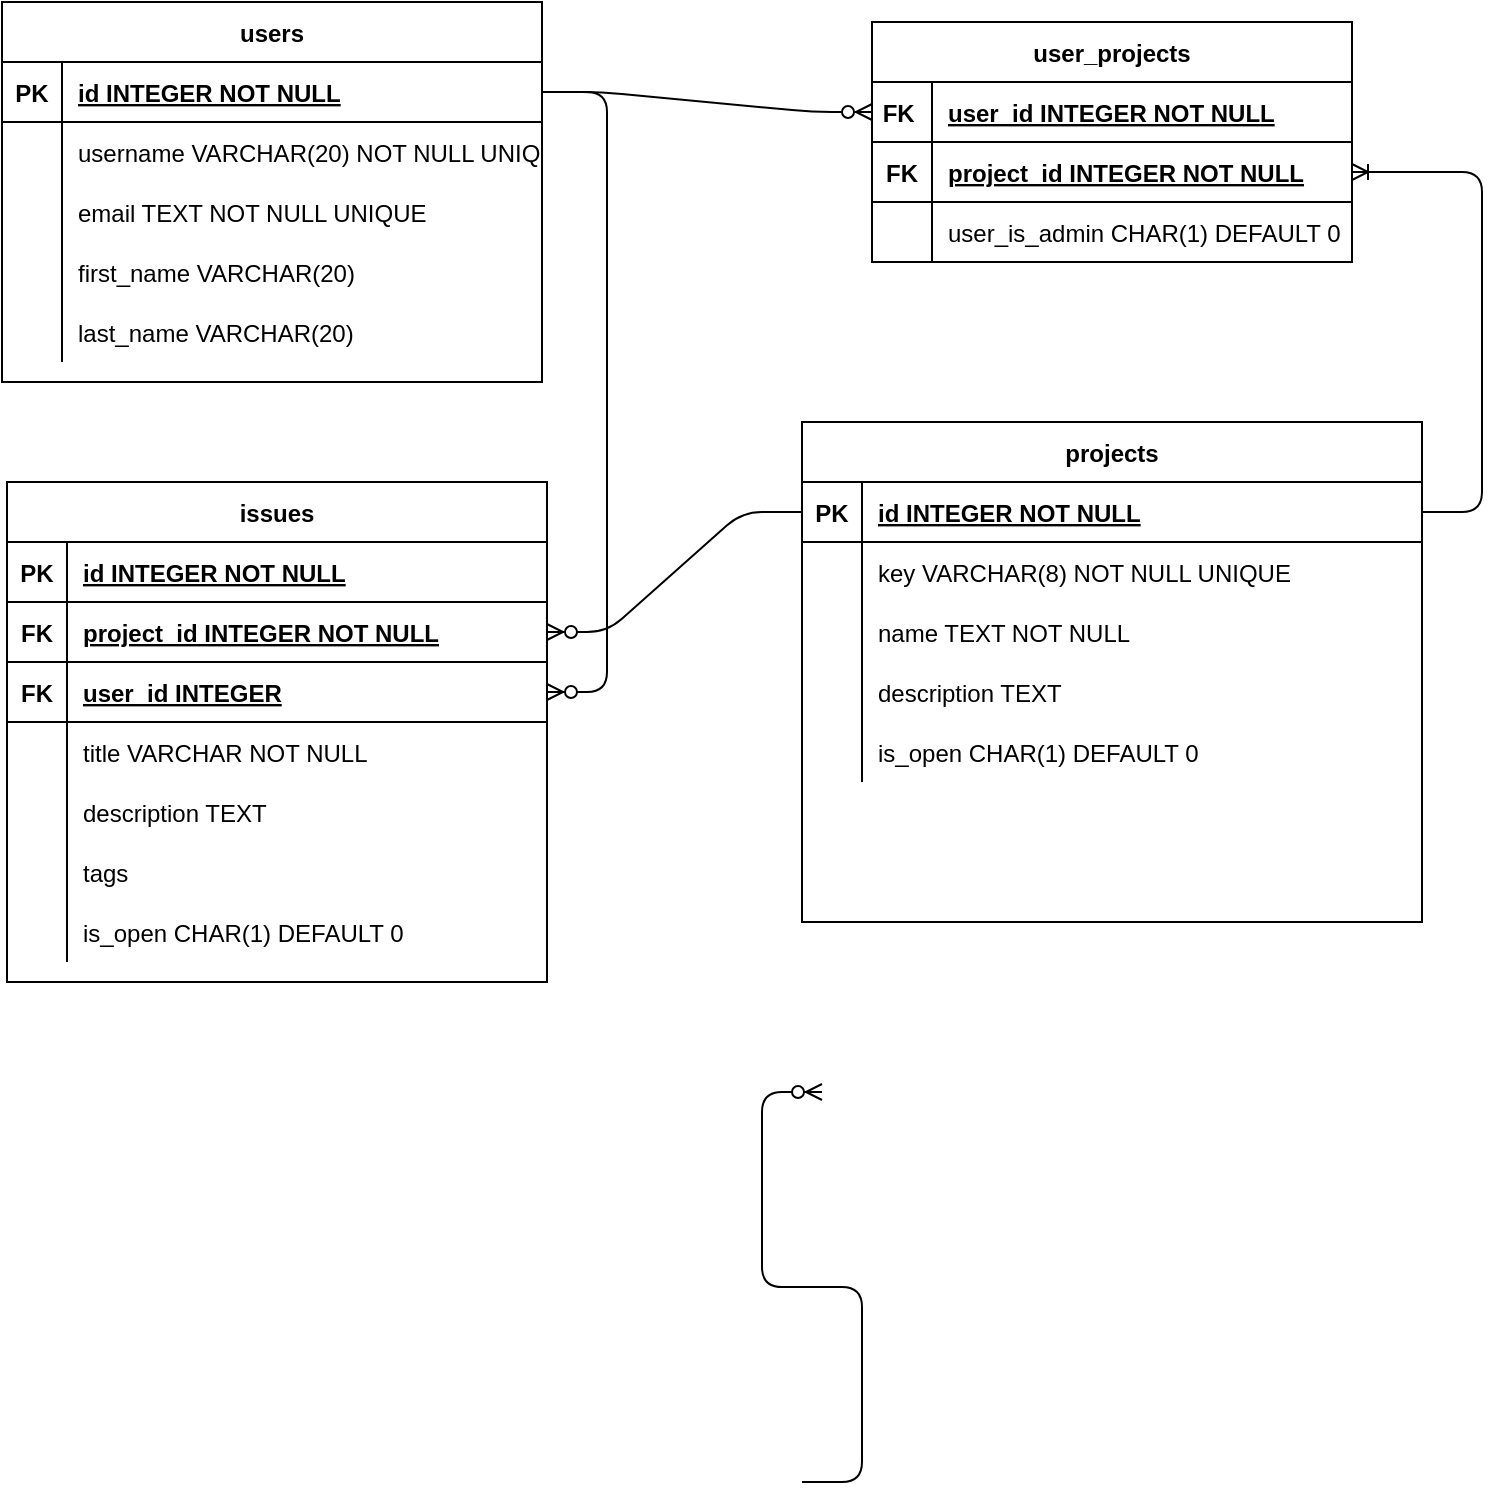 <mxfile version="15.2.7" type="device"><diagram id="R2lEEEUBdFMjLlhIrx00" name="Page-1"><mxGraphModel dx="1422" dy="822" grid="1" gridSize="10" guides="1" tooltips="1" connect="1" arrows="1" fold="1" page="1" pageScale="1" pageWidth="850" pageHeight="1100" math="0" shadow="0" extFonts="Permanent Marker^https://fonts.googleapis.com/css?family=Permanent+Marker"><root><mxCell id="0"/><mxCell id="1" parent="0"/><mxCell id="LotWDljbgsEx7s5_CEAQ-2" value="users" style="shape=table;startSize=30;container=1;collapsible=1;childLayout=tableLayout;fixedRows=1;rowLines=0;fontStyle=1;align=center;resizeLast=1;" parent="1" vertex="1"><mxGeometry x="70" y="140" width="270" height="190" as="geometry"><mxRectangle x="100" y="190" width="60" height="30" as="alternateBounds"/></mxGeometry></mxCell><mxCell id="LotWDljbgsEx7s5_CEAQ-3" value="" style="shape=partialRectangle;collapsible=0;dropTarget=0;pointerEvents=0;fillColor=none;top=0;left=0;bottom=1;right=0;points=[[0,0.5],[1,0.5]];portConstraint=eastwest;" parent="LotWDljbgsEx7s5_CEAQ-2" vertex="1"><mxGeometry y="30" width="270" height="30" as="geometry"/></mxCell><mxCell id="LotWDljbgsEx7s5_CEAQ-4" value="PK" style="shape=partialRectangle;connectable=0;fillColor=none;top=0;left=0;bottom=0;right=0;fontStyle=1;overflow=hidden;" parent="LotWDljbgsEx7s5_CEAQ-3" vertex="1"><mxGeometry width="30" height="30" as="geometry"/></mxCell><mxCell id="LotWDljbgsEx7s5_CEAQ-5" value="id INTEGER NOT NULL" style="shape=partialRectangle;connectable=0;fillColor=none;top=0;left=0;bottom=0;right=0;align=left;spacingLeft=6;fontStyle=5;overflow=hidden;" parent="LotWDljbgsEx7s5_CEAQ-3" vertex="1"><mxGeometry x="30" width="240" height="30" as="geometry"/></mxCell><mxCell id="LotWDljbgsEx7s5_CEAQ-6" value="" style="shape=partialRectangle;collapsible=0;dropTarget=0;pointerEvents=0;fillColor=none;top=0;left=0;bottom=0;right=0;points=[[0,0.5],[1,0.5]];portConstraint=eastwest;" parent="LotWDljbgsEx7s5_CEAQ-2" vertex="1"><mxGeometry y="60" width="270" height="30" as="geometry"/></mxCell><mxCell id="LotWDljbgsEx7s5_CEAQ-7" value="" style="shape=partialRectangle;connectable=0;fillColor=none;top=0;left=0;bottom=0;right=0;editable=1;overflow=hidden;" parent="LotWDljbgsEx7s5_CEAQ-6" vertex="1"><mxGeometry width="30" height="30" as="geometry"/></mxCell><mxCell id="LotWDljbgsEx7s5_CEAQ-8" value="username VARCHAR(20) NOT NULL UNIQUE" style="shape=partialRectangle;connectable=0;fillColor=none;top=0;left=0;bottom=0;right=0;align=left;spacingLeft=6;overflow=hidden;" parent="LotWDljbgsEx7s5_CEAQ-6" vertex="1"><mxGeometry x="30" width="240" height="30" as="geometry"/></mxCell><mxCell id="LotWDljbgsEx7s5_CEAQ-9" value="" style="shape=partialRectangle;collapsible=0;dropTarget=0;pointerEvents=0;fillColor=none;top=0;left=0;bottom=0;right=0;points=[[0,0.5],[1,0.5]];portConstraint=eastwest;" parent="LotWDljbgsEx7s5_CEAQ-2" vertex="1"><mxGeometry y="90" width="270" height="30" as="geometry"/></mxCell><mxCell id="LotWDljbgsEx7s5_CEAQ-10" value="" style="shape=partialRectangle;connectable=0;fillColor=none;top=0;left=0;bottom=0;right=0;editable=1;overflow=hidden;" parent="LotWDljbgsEx7s5_CEAQ-9" vertex="1"><mxGeometry width="30" height="30" as="geometry"/></mxCell><mxCell id="LotWDljbgsEx7s5_CEAQ-11" value="email TEXT NOT NULL UNIQUE" style="shape=partialRectangle;connectable=0;fillColor=none;top=0;left=0;bottom=0;right=0;align=left;spacingLeft=6;overflow=hidden;" parent="LotWDljbgsEx7s5_CEAQ-9" vertex="1"><mxGeometry x="30" width="240" height="30" as="geometry"/></mxCell><mxCell id="LotWDljbgsEx7s5_CEAQ-12" value="" style="shape=partialRectangle;collapsible=0;dropTarget=0;pointerEvents=0;fillColor=none;top=0;left=0;bottom=0;right=0;points=[[0,0.5],[1,0.5]];portConstraint=eastwest;" parent="LotWDljbgsEx7s5_CEAQ-2" vertex="1"><mxGeometry y="120" width="270" height="30" as="geometry"/></mxCell><mxCell id="LotWDljbgsEx7s5_CEAQ-13" value="" style="shape=partialRectangle;connectable=0;fillColor=none;top=0;left=0;bottom=0;right=0;editable=1;overflow=hidden;" parent="LotWDljbgsEx7s5_CEAQ-12" vertex="1"><mxGeometry width="30" height="30" as="geometry"/></mxCell><mxCell id="LotWDljbgsEx7s5_CEAQ-14" value="first_name VARCHAR(20)" style="shape=partialRectangle;connectable=0;fillColor=none;top=0;left=0;bottom=0;right=0;align=left;spacingLeft=6;overflow=hidden;" parent="LotWDljbgsEx7s5_CEAQ-12" vertex="1"><mxGeometry x="30" width="240" height="30" as="geometry"/></mxCell><mxCell id="LotWDljbgsEx7s5_CEAQ-55" style="shape=partialRectangle;collapsible=0;dropTarget=0;pointerEvents=0;fillColor=none;top=0;left=0;bottom=0;right=0;points=[[0,0.5],[1,0.5]];portConstraint=eastwest;" parent="LotWDljbgsEx7s5_CEAQ-2" vertex="1"><mxGeometry y="150" width="270" height="30" as="geometry"/></mxCell><mxCell id="LotWDljbgsEx7s5_CEAQ-56" style="shape=partialRectangle;connectable=0;fillColor=none;top=0;left=0;bottom=0;right=0;editable=1;overflow=hidden;" parent="LotWDljbgsEx7s5_CEAQ-55" vertex="1"><mxGeometry width="30" height="30" as="geometry"/></mxCell><mxCell id="LotWDljbgsEx7s5_CEAQ-57" value="last_name VARCHAR(20)" style="shape=partialRectangle;connectable=0;fillColor=none;top=0;left=0;bottom=0;right=0;align=left;spacingLeft=6;overflow=hidden;" parent="LotWDljbgsEx7s5_CEAQ-55" vertex="1"><mxGeometry x="30" width="240" height="30" as="geometry"/></mxCell><mxCell id="LotWDljbgsEx7s5_CEAQ-15" value="user_projects" style="shape=table;startSize=30;container=1;collapsible=1;childLayout=tableLayout;fixedRows=1;rowLines=0;fontStyle=1;align=center;resizeLast=1;" parent="1" vertex="1"><mxGeometry x="505" y="150" width="240" height="120" as="geometry"/></mxCell><mxCell id="LotWDljbgsEx7s5_CEAQ-16" value="" style="shape=partialRectangle;collapsible=0;dropTarget=0;pointerEvents=0;fillColor=none;top=0;left=0;bottom=1;right=0;points=[[0,0.5],[1,0.5]];portConstraint=eastwest;" parent="LotWDljbgsEx7s5_CEAQ-15" vertex="1"><mxGeometry y="30" width="240" height="30" as="geometry"/></mxCell><mxCell id="LotWDljbgsEx7s5_CEAQ-17" value="FK " style="shape=partialRectangle;connectable=0;fillColor=none;top=0;left=0;bottom=0;right=0;fontStyle=1;overflow=hidden;" parent="LotWDljbgsEx7s5_CEAQ-16" vertex="1"><mxGeometry width="30" height="30" as="geometry"/></mxCell><mxCell id="LotWDljbgsEx7s5_CEAQ-18" value="user_id INTEGER NOT NULL" style="shape=partialRectangle;connectable=0;fillColor=none;top=0;left=0;bottom=0;right=0;align=left;spacingLeft=6;fontStyle=5;overflow=hidden;" parent="LotWDljbgsEx7s5_CEAQ-16" vertex="1"><mxGeometry x="30" width="210" height="30" as="geometry"/></mxCell><mxCell id="LotWDljbgsEx7s5_CEAQ-58" style="shape=partialRectangle;collapsible=0;dropTarget=0;pointerEvents=0;fillColor=none;top=0;left=0;bottom=1;right=0;points=[[0,0.5],[1,0.5]];portConstraint=eastwest;" parent="LotWDljbgsEx7s5_CEAQ-15" vertex="1"><mxGeometry y="60" width="240" height="30" as="geometry"/></mxCell><mxCell id="LotWDljbgsEx7s5_CEAQ-59" value="FK" style="shape=partialRectangle;connectable=0;fillColor=none;top=0;left=0;bottom=0;right=0;fontStyle=1;overflow=hidden;" parent="LotWDljbgsEx7s5_CEAQ-58" vertex="1"><mxGeometry width="30" height="30" as="geometry"/></mxCell><mxCell id="LotWDljbgsEx7s5_CEAQ-60" value="project_id INTEGER NOT NULL" style="shape=partialRectangle;connectable=0;fillColor=none;top=0;left=0;bottom=0;right=0;align=left;spacingLeft=6;fontStyle=5;overflow=hidden;" parent="LotWDljbgsEx7s5_CEAQ-58" vertex="1"><mxGeometry x="30" width="210" height="30" as="geometry"/></mxCell><mxCell id="LotWDljbgsEx7s5_CEAQ-19" value="" style="shape=partialRectangle;collapsible=0;dropTarget=0;pointerEvents=0;fillColor=none;top=0;left=0;bottom=0;right=0;points=[[0,0.5],[1,0.5]];portConstraint=eastwest;" parent="LotWDljbgsEx7s5_CEAQ-15" vertex="1"><mxGeometry y="90" width="240" height="30" as="geometry"/></mxCell><mxCell id="LotWDljbgsEx7s5_CEAQ-20" value="" style="shape=partialRectangle;connectable=0;fillColor=none;top=0;left=0;bottom=0;right=0;editable=1;overflow=hidden;" parent="LotWDljbgsEx7s5_CEAQ-19" vertex="1"><mxGeometry width="30" height="30" as="geometry"/></mxCell><mxCell id="LotWDljbgsEx7s5_CEAQ-21" value="user_is_admin CHAR(1) DEFAULT 0" style="shape=partialRectangle;connectable=0;fillColor=none;top=0;left=0;bottom=0;right=0;align=left;spacingLeft=6;overflow=hidden;" parent="LotWDljbgsEx7s5_CEAQ-19" vertex="1"><mxGeometry x="30" width="210" height="30" as="geometry"/></mxCell><mxCell id="LotWDljbgsEx7s5_CEAQ-28" value="projects" style="shape=table;startSize=30;container=1;collapsible=1;childLayout=tableLayout;fixedRows=1;rowLines=0;fontStyle=1;align=center;resizeLast=1;" parent="1" vertex="1"><mxGeometry x="470" y="350" width="310" height="250" as="geometry"/></mxCell><mxCell id="LotWDljbgsEx7s5_CEAQ-29" value="" style="shape=partialRectangle;collapsible=0;dropTarget=0;pointerEvents=0;fillColor=none;top=0;left=0;bottom=1;right=0;points=[[0,0.5],[1,0.5]];portConstraint=eastwest;" parent="LotWDljbgsEx7s5_CEAQ-28" vertex="1"><mxGeometry y="30" width="310" height="30" as="geometry"/></mxCell><mxCell id="LotWDljbgsEx7s5_CEAQ-30" value="PK" style="shape=partialRectangle;connectable=0;fillColor=none;top=0;left=0;bottom=0;right=0;fontStyle=1;overflow=hidden;" parent="LotWDljbgsEx7s5_CEAQ-29" vertex="1"><mxGeometry width="30" height="30" as="geometry"/></mxCell><mxCell id="LotWDljbgsEx7s5_CEAQ-31" value="id INTEGER NOT NULL" style="shape=partialRectangle;connectable=0;fillColor=none;top=0;left=0;bottom=0;right=0;align=left;spacingLeft=6;fontStyle=5;overflow=hidden;" parent="LotWDljbgsEx7s5_CEAQ-29" vertex="1"><mxGeometry x="30" width="280" height="30" as="geometry"/></mxCell><mxCell id="LotWDljbgsEx7s5_CEAQ-32" value="" style="shape=partialRectangle;collapsible=0;dropTarget=0;pointerEvents=0;fillColor=none;top=0;left=0;bottom=0;right=0;points=[[0,0.5],[1,0.5]];portConstraint=eastwest;" parent="LotWDljbgsEx7s5_CEAQ-28" vertex="1"><mxGeometry y="60" width="310" height="30" as="geometry"/></mxCell><mxCell id="LotWDljbgsEx7s5_CEAQ-33" value="" style="shape=partialRectangle;connectable=0;fillColor=none;top=0;left=0;bottom=0;right=0;editable=1;overflow=hidden;" parent="LotWDljbgsEx7s5_CEAQ-32" vertex="1"><mxGeometry width="30" height="30" as="geometry"/></mxCell><mxCell id="LotWDljbgsEx7s5_CEAQ-34" value="key VARCHAR(8) NOT NULL UNIQUE" style="shape=partialRectangle;connectable=0;fillColor=none;top=0;left=0;bottom=0;right=0;align=left;spacingLeft=6;overflow=hidden;" parent="LotWDljbgsEx7s5_CEAQ-32" vertex="1"><mxGeometry x="30" width="280" height="30" as="geometry"/></mxCell><mxCell id="LotWDljbgsEx7s5_CEAQ-35" value="" style="shape=partialRectangle;collapsible=0;dropTarget=0;pointerEvents=0;fillColor=none;top=0;left=0;bottom=0;right=0;points=[[0,0.5],[1,0.5]];portConstraint=eastwest;" parent="LotWDljbgsEx7s5_CEAQ-28" vertex="1"><mxGeometry y="90" width="310" height="30" as="geometry"/></mxCell><mxCell id="LotWDljbgsEx7s5_CEAQ-36" value="" style="shape=partialRectangle;connectable=0;fillColor=none;top=0;left=0;bottom=0;right=0;editable=1;overflow=hidden;" parent="LotWDljbgsEx7s5_CEAQ-35" vertex="1"><mxGeometry width="30" height="30" as="geometry"/></mxCell><mxCell id="LotWDljbgsEx7s5_CEAQ-37" value="name TEXT NOT NULL" style="shape=partialRectangle;connectable=0;fillColor=none;top=0;left=0;bottom=0;right=0;align=left;spacingLeft=6;overflow=hidden;" parent="LotWDljbgsEx7s5_CEAQ-35" vertex="1"><mxGeometry x="30" width="280" height="30" as="geometry"/></mxCell><mxCell id="LotWDljbgsEx7s5_CEAQ-38" value="" style="shape=partialRectangle;collapsible=0;dropTarget=0;pointerEvents=0;fillColor=none;top=0;left=0;bottom=0;right=0;points=[[0,0.5],[1,0.5]];portConstraint=eastwest;" parent="LotWDljbgsEx7s5_CEAQ-28" vertex="1"><mxGeometry y="120" width="310" height="30" as="geometry"/></mxCell><mxCell id="LotWDljbgsEx7s5_CEAQ-39" value="" style="shape=partialRectangle;connectable=0;fillColor=none;top=0;left=0;bottom=0;right=0;editable=1;overflow=hidden;" parent="LotWDljbgsEx7s5_CEAQ-38" vertex="1"><mxGeometry width="30" height="30" as="geometry"/></mxCell><mxCell id="LotWDljbgsEx7s5_CEAQ-40" value="description TEXT" style="shape=partialRectangle;connectable=0;fillColor=none;top=0;left=0;bottom=0;right=0;align=left;spacingLeft=6;overflow=hidden;" parent="LotWDljbgsEx7s5_CEAQ-38" vertex="1"><mxGeometry x="30" width="280" height="30" as="geometry"/></mxCell><mxCell id="wIUO3qZJolnRLdegGhX0-1" style="shape=partialRectangle;collapsible=0;dropTarget=0;pointerEvents=0;fillColor=none;top=0;left=0;bottom=0;right=0;points=[[0,0.5],[1,0.5]];portConstraint=eastwest;" vertex="1" parent="LotWDljbgsEx7s5_CEAQ-28"><mxGeometry y="150" width="310" height="30" as="geometry"/></mxCell><mxCell id="wIUO3qZJolnRLdegGhX0-2" style="shape=partialRectangle;connectable=0;fillColor=none;top=0;left=0;bottom=0;right=0;editable=1;overflow=hidden;" vertex="1" parent="wIUO3qZJolnRLdegGhX0-1"><mxGeometry width="30" height="30" as="geometry"/></mxCell><mxCell id="wIUO3qZJolnRLdegGhX0-3" value="is_open CHAR(1) DEFAULT 0" style="shape=partialRectangle;connectable=0;fillColor=none;top=0;left=0;bottom=0;right=0;align=left;spacingLeft=6;overflow=hidden;" vertex="1" parent="wIUO3qZJolnRLdegGhX0-1"><mxGeometry x="30" width="280" height="30" as="geometry"/></mxCell><mxCell id="LotWDljbgsEx7s5_CEAQ-41" value="issues" style="shape=table;startSize=30;container=1;collapsible=1;childLayout=tableLayout;fixedRows=1;rowLines=0;fontStyle=1;align=center;resizeLast=1;" parent="1" vertex="1"><mxGeometry x="72.5" y="380" width="270" height="250" as="geometry"/></mxCell><mxCell id="LotWDljbgsEx7s5_CEAQ-42" value="" style="shape=partialRectangle;collapsible=0;dropTarget=0;pointerEvents=0;fillColor=none;top=0;left=0;bottom=1;right=0;points=[[0,0.5],[1,0.5]];portConstraint=eastwest;" parent="LotWDljbgsEx7s5_CEAQ-41" vertex="1"><mxGeometry y="30" width="270" height="30" as="geometry"/></mxCell><mxCell id="LotWDljbgsEx7s5_CEAQ-43" value="PK" style="shape=partialRectangle;connectable=0;fillColor=none;top=0;left=0;bottom=0;right=0;fontStyle=1;overflow=hidden;" parent="LotWDljbgsEx7s5_CEAQ-42" vertex="1"><mxGeometry width="30" height="30" as="geometry"/></mxCell><mxCell id="LotWDljbgsEx7s5_CEAQ-44" value="id INTEGER NOT NULL" style="shape=partialRectangle;connectable=0;fillColor=none;top=0;left=0;bottom=0;right=0;align=left;spacingLeft=6;fontStyle=5;overflow=hidden;" parent="LotWDljbgsEx7s5_CEAQ-42" vertex="1"><mxGeometry x="30" width="240" height="30" as="geometry"/></mxCell><mxCell id="LotWDljbgsEx7s5_CEAQ-64" style="shape=partialRectangle;collapsible=0;dropTarget=0;pointerEvents=0;fillColor=none;top=0;left=0;bottom=1;right=0;points=[[0,0.5],[1,0.5]];portConstraint=eastwest;" parent="LotWDljbgsEx7s5_CEAQ-41" vertex="1"><mxGeometry y="60" width="270" height="30" as="geometry"/></mxCell><mxCell id="LotWDljbgsEx7s5_CEAQ-65" value="FK" style="shape=partialRectangle;connectable=0;fillColor=none;top=0;left=0;bottom=0;right=0;fontStyle=1;overflow=hidden;" parent="LotWDljbgsEx7s5_CEAQ-64" vertex="1"><mxGeometry width="30" height="30" as="geometry"/></mxCell><mxCell id="LotWDljbgsEx7s5_CEAQ-66" value="project_id INTEGER NOT NULL" style="shape=partialRectangle;connectable=0;fillColor=none;top=0;left=0;bottom=0;right=0;align=left;spacingLeft=6;fontStyle=5;overflow=hidden;" parent="LotWDljbgsEx7s5_CEAQ-64" vertex="1"><mxGeometry x="30" width="240" height="30" as="geometry"/></mxCell><mxCell id="LotWDljbgsEx7s5_CEAQ-67" style="shape=partialRectangle;collapsible=0;dropTarget=0;pointerEvents=0;fillColor=none;top=0;left=0;bottom=1;right=0;points=[[0,0.5],[1,0.5]];portConstraint=eastwest;" parent="LotWDljbgsEx7s5_CEAQ-41" vertex="1"><mxGeometry y="90" width="270" height="30" as="geometry"/></mxCell><mxCell id="LotWDljbgsEx7s5_CEAQ-68" value="FK" style="shape=partialRectangle;connectable=0;fillColor=none;top=0;left=0;bottom=0;right=0;fontStyle=1;overflow=hidden;" parent="LotWDljbgsEx7s5_CEAQ-67" vertex="1"><mxGeometry width="30" height="30" as="geometry"/></mxCell><mxCell id="LotWDljbgsEx7s5_CEAQ-69" value="user_id INTEGER" style="shape=partialRectangle;connectable=0;fillColor=none;top=0;left=0;bottom=0;right=0;align=left;spacingLeft=6;fontStyle=5;overflow=hidden;" parent="LotWDljbgsEx7s5_CEAQ-67" vertex="1"><mxGeometry x="30" width="240" height="30" as="geometry"/></mxCell><mxCell id="LotWDljbgsEx7s5_CEAQ-45" value="" style="shape=partialRectangle;collapsible=0;dropTarget=0;pointerEvents=0;fillColor=none;top=0;left=0;bottom=0;right=0;points=[[0,0.5],[1,0.5]];portConstraint=eastwest;" parent="LotWDljbgsEx7s5_CEAQ-41" vertex="1"><mxGeometry y="120" width="270" height="30" as="geometry"/></mxCell><mxCell id="LotWDljbgsEx7s5_CEAQ-46" value="" style="shape=partialRectangle;connectable=0;fillColor=none;top=0;left=0;bottom=0;right=0;editable=1;overflow=hidden;" parent="LotWDljbgsEx7s5_CEAQ-45" vertex="1"><mxGeometry width="30" height="30" as="geometry"/></mxCell><mxCell id="LotWDljbgsEx7s5_CEAQ-47" value="title VARCHAR NOT NULL" style="shape=partialRectangle;connectable=0;fillColor=none;top=0;left=0;bottom=0;right=0;align=left;spacingLeft=6;overflow=hidden;" parent="LotWDljbgsEx7s5_CEAQ-45" vertex="1"><mxGeometry x="30" width="240" height="30" as="geometry"/></mxCell><mxCell id="LotWDljbgsEx7s5_CEAQ-48" value="" style="shape=partialRectangle;collapsible=0;dropTarget=0;pointerEvents=0;fillColor=none;top=0;left=0;bottom=0;right=0;points=[[0,0.5],[1,0.5]];portConstraint=eastwest;" parent="LotWDljbgsEx7s5_CEAQ-41" vertex="1"><mxGeometry y="150" width="270" height="30" as="geometry"/></mxCell><mxCell id="LotWDljbgsEx7s5_CEAQ-49" value="" style="shape=partialRectangle;connectable=0;fillColor=none;top=0;left=0;bottom=0;right=0;editable=1;overflow=hidden;" parent="LotWDljbgsEx7s5_CEAQ-48" vertex="1"><mxGeometry width="30" height="30" as="geometry"/></mxCell><mxCell id="LotWDljbgsEx7s5_CEAQ-50" value="description TEXT" style="shape=partialRectangle;connectable=0;fillColor=none;top=0;left=0;bottom=0;right=0;align=left;spacingLeft=6;overflow=hidden;" parent="LotWDljbgsEx7s5_CEAQ-48" vertex="1"><mxGeometry x="30" width="240" height="30" as="geometry"/></mxCell><mxCell id="LotWDljbgsEx7s5_CEAQ-51" value="" style="shape=partialRectangle;collapsible=0;dropTarget=0;pointerEvents=0;fillColor=none;top=0;left=0;bottom=0;right=0;points=[[0,0.5],[1,0.5]];portConstraint=eastwest;" parent="LotWDljbgsEx7s5_CEAQ-41" vertex="1"><mxGeometry y="180" width="270" height="30" as="geometry"/></mxCell><mxCell id="LotWDljbgsEx7s5_CEAQ-52" value="" style="shape=partialRectangle;connectable=0;fillColor=none;top=0;left=0;bottom=0;right=0;editable=1;overflow=hidden;" parent="LotWDljbgsEx7s5_CEAQ-51" vertex="1"><mxGeometry width="30" height="30" as="geometry"/></mxCell><mxCell id="LotWDljbgsEx7s5_CEAQ-53" value="tags" style="shape=partialRectangle;connectable=0;fillColor=none;top=0;left=0;bottom=0;right=0;align=left;spacingLeft=6;overflow=hidden;" parent="LotWDljbgsEx7s5_CEAQ-51" vertex="1"><mxGeometry x="30" width="240" height="30" as="geometry"/></mxCell><mxCell id="LotWDljbgsEx7s5_CEAQ-108" style="shape=partialRectangle;collapsible=0;dropTarget=0;pointerEvents=0;fillColor=none;top=0;left=0;bottom=0;right=0;points=[[0,0.5],[1,0.5]];portConstraint=eastwest;" parent="LotWDljbgsEx7s5_CEAQ-41" vertex="1"><mxGeometry y="210" width="270" height="30" as="geometry"/></mxCell><mxCell id="LotWDljbgsEx7s5_CEAQ-109" style="shape=partialRectangle;connectable=0;fillColor=none;top=0;left=0;bottom=0;right=0;editable=1;overflow=hidden;" parent="LotWDljbgsEx7s5_CEAQ-108" vertex="1"><mxGeometry width="30" height="30" as="geometry"/></mxCell><mxCell id="LotWDljbgsEx7s5_CEAQ-110" value="is_open CHAR(1) DEFAULT 0" style="shape=partialRectangle;connectable=0;fillColor=none;top=0;left=0;bottom=0;right=0;align=left;spacingLeft=6;overflow=hidden;" parent="LotWDljbgsEx7s5_CEAQ-108" vertex="1"><mxGeometry x="30" width="240" height="30" as="geometry"/></mxCell><mxCell id="LotWDljbgsEx7s5_CEAQ-98" value="" style="edgeStyle=entityRelationEdgeStyle;fontSize=12;html=1;endArrow=ERoneToMany;" parent="1" source="LotWDljbgsEx7s5_CEAQ-29" target="LotWDljbgsEx7s5_CEAQ-58" edge="1"><mxGeometry width="100" height="100" relative="1" as="geometry"><mxPoint x="780" y="445" as="sourcePoint"/><mxPoint x="720" y="360" as="targetPoint"/></mxGeometry></mxCell><mxCell id="LotWDljbgsEx7s5_CEAQ-99" value="" style="edgeStyle=entityRelationEdgeStyle;fontSize=12;html=1;endArrow=ERzeroToMany;endFill=1;" parent="1" source="LotWDljbgsEx7s5_CEAQ-29" target="LotWDljbgsEx7s5_CEAQ-64" edge="1"><mxGeometry width="100" height="100" relative="1" as="geometry"><mxPoint x="370" y="560" as="sourcePoint"/><mxPoint x="470" y="460" as="targetPoint"/></mxGeometry></mxCell><mxCell id="LotWDljbgsEx7s5_CEAQ-115" value="" style="edgeStyle=entityRelationEdgeStyle;fontSize=12;html=1;endArrow=ERzeroToMany;endFill=1;" parent="1" source="LotWDljbgsEx7s5_CEAQ-3" target="LotWDljbgsEx7s5_CEAQ-16" edge="1"><mxGeometry width="100" height="100" relative="1" as="geometry"><mxPoint x="375" y="340" as="sourcePoint"/><mxPoint x="475" y="240" as="targetPoint"/></mxGeometry></mxCell><mxCell id="LotWDljbgsEx7s5_CEAQ-116" value="" style="edgeStyle=entityRelationEdgeStyle;fontSize=12;html=1;endArrow=ERzeroToMany;endFill=1;" parent="1" source="LotWDljbgsEx7s5_CEAQ-3" target="LotWDljbgsEx7s5_CEAQ-67" edge="1"><mxGeometry width="100" height="100" relative="1" as="geometry"><mxPoint x="460" y="740" as="sourcePoint"/><mxPoint x="560" y="640" as="targetPoint"/></mxGeometry></mxCell><mxCell id="LotWDljbgsEx7s5_CEAQ-118" value="" style="edgeStyle=entityRelationEdgeStyle;fontSize=12;html=1;endArrow=ERzeroToMany;endFill=1;" parent="1" source="LotWDljbgsEx7s5_CEAQ-90" edge="1"><mxGeometry width="100" height="100" relative="1" as="geometry"><mxPoint x="470" y="880" as="sourcePoint"/><mxPoint x="480" y="685" as="targetPoint"/></mxGeometry></mxCell></root></mxGraphModel></diagram></mxfile>